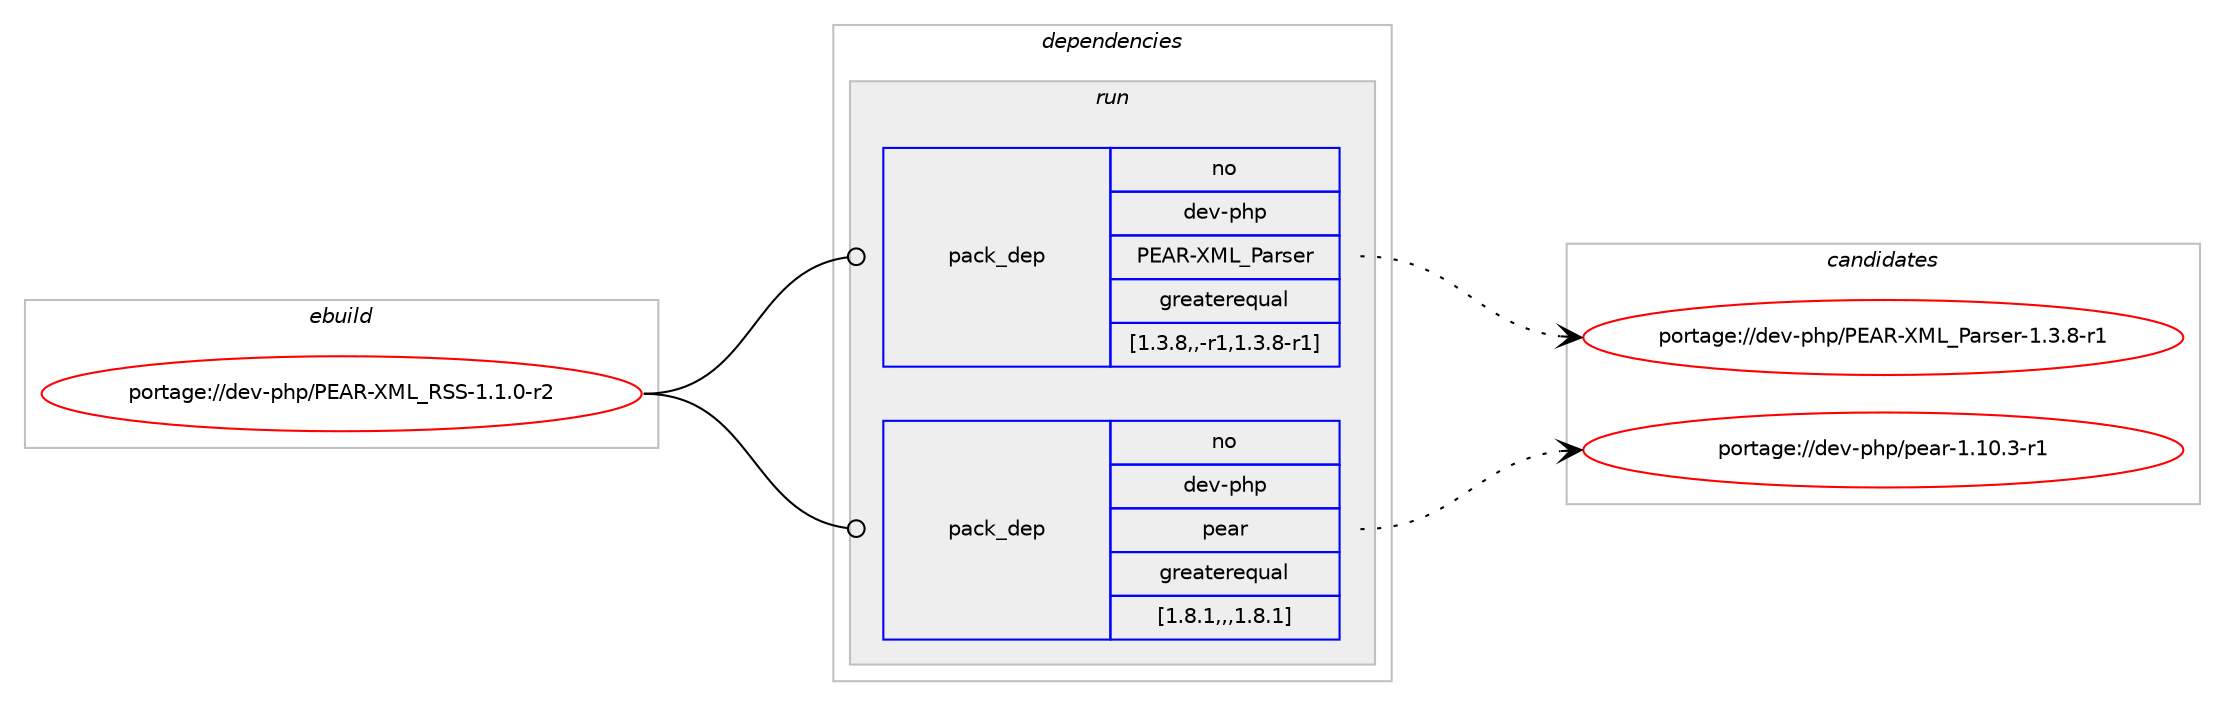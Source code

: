 digraph prolog {

# *************
# Graph options
# *************

newrank=true;
concentrate=true;
compound=true;
graph [rankdir=LR,fontname=Helvetica,fontsize=10,ranksep=1.5];#, ranksep=2.5, nodesep=0.2];
edge  [arrowhead=vee];
node  [fontname=Helvetica,fontsize=10];

# **********
# The ebuild
# **********

subgraph cluster_leftcol {
color=gray;
label=<<i>ebuild</i>>;
id [label="portage://dev-php/PEAR-XML_RSS-1.1.0-r2", color=red, width=4, href="../dev-php/PEAR-XML_RSS-1.1.0-r2.svg"];
}

# ****************
# The dependencies
# ****************

subgraph cluster_midcol {
color=gray;
label=<<i>dependencies</i>>;
subgraph cluster_compile {
fillcolor="#eeeeee";
style=filled;
label=<<i>compile</i>>;
}
subgraph cluster_compileandrun {
fillcolor="#eeeeee";
style=filled;
label=<<i>compile and run</i>>;
}
subgraph cluster_run {
fillcolor="#eeeeee";
style=filled;
label=<<i>run</i>>;
subgraph pack106077 {
dependency136516 [label=<<TABLE BORDER="0" CELLBORDER="1" CELLSPACING="0" CELLPADDING="4" WIDTH="220"><TR><TD ROWSPAN="6" CELLPADDING="30">pack_dep</TD></TR><TR><TD WIDTH="110">no</TD></TR><TR><TD>dev-php</TD></TR><TR><TD>PEAR-XML_Parser</TD></TR><TR><TD>greaterequal</TD></TR><TR><TD>[1.3.8,,-r1,1.3.8-r1]</TD></TR></TABLE>>, shape=none, color=blue];
}
id:e -> dependency136516:w [weight=20,style="solid",arrowhead="odot"];
subgraph pack106078 {
dependency136517 [label=<<TABLE BORDER="0" CELLBORDER="1" CELLSPACING="0" CELLPADDING="4" WIDTH="220"><TR><TD ROWSPAN="6" CELLPADDING="30">pack_dep</TD></TR><TR><TD WIDTH="110">no</TD></TR><TR><TD>dev-php</TD></TR><TR><TD>pear</TD></TR><TR><TD>greaterequal</TD></TR><TR><TD>[1.8.1,,,1.8.1]</TD></TR></TABLE>>, shape=none, color=blue];
}
id:e -> dependency136517:w [weight=20,style="solid",arrowhead="odot"];
}
}

# **************
# The candidates
# **************

subgraph cluster_choices {
rank=same;
color=gray;
label=<<i>candidates</i>>;

subgraph choice106077 {
color=black;
nodesep=1;
choice100101118451121041124780696582458877769580971141151011144549465146564511449 [label="portage://dev-php/PEAR-XML_Parser-1.3.8-r1", color=red, width=4,href="../dev-php/PEAR-XML_Parser-1.3.8-r1.svg"];
dependency136516:e -> choice100101118451121041124780696582458877769580971141151011144549465146564511449:w [style=dotted,weight="100"];
}
subgraph choice106078 {
color=black;
nodesep=1;
choice100101118451121041124711210197114454946494846514511449 [label="portage://dev-php/pear-1.10.3-r1", color=red, width=4,href="../dev-php/pear-1.10.3-r1.svg"];
dependency136517:e -> choice100101118451121041124711210197114454946494846514511449:w [style=dotted,weight="100"];
}
}

}
